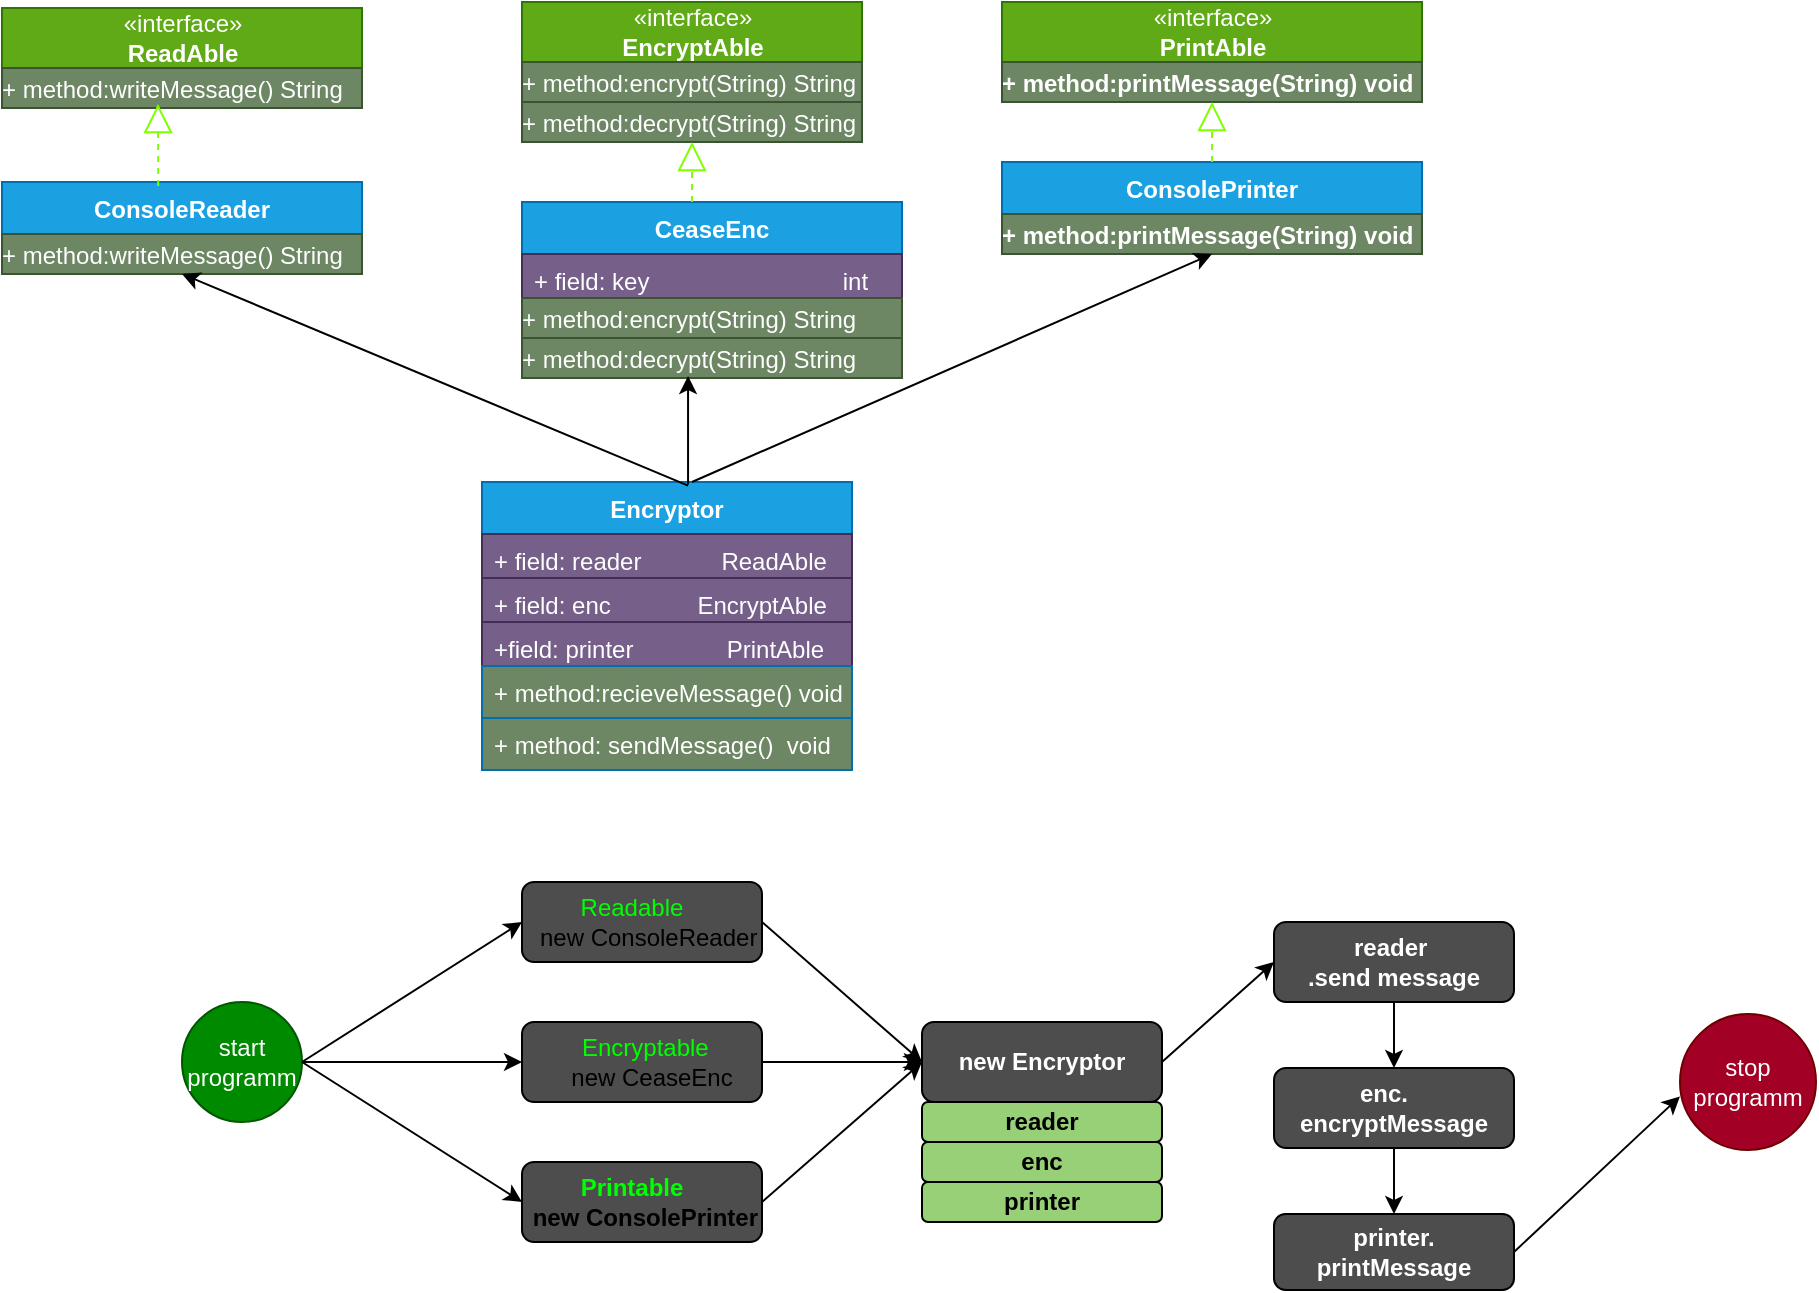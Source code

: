 <mxfile version="20.5.3" type="embed"><diagram id="VYN9BHXnVyGs0KzWxt9a" name="Page-1"><mxGraphModel dx="648" dy="563" grid="0" gridSize="10" guides="1" tooltips="1" connect="1" arrows="1" fold="1" page="0" pageScale="1" pageWidth="850" pageHeight="1100" math="0" shadow="0"><root><mxCell id="0"/><mxCell id="1" parent="0"/><mxCell id="6" value="«interface»&lt;br&gt;&lt;b&gt;PrintAble&lt;/b&gt;" style="html=1;fillColor=#60a917;fontColor=#ffffff;strokeColor=#2D7600;" parent="1" vertex="1"><mxGeometry x="540" width="210" height="30" as="geometry"/></mxCell><mxCell id="7" value="&lt;p style=&quot;margin: 4px 0px 0px;&quot;&gt;+ method:printMessage(String) void&lt;br&gt;&lt;br&gt;&lt;/p&gt;" style="verticalAlign=top;align=left;overflow=fill;fontSize=12;fontFamily=Helvetica;html=1;fillColor=#6d8764;fontColor=#ffffff;strokeColor=#3A5431;fontStyle=1" parent="1" vertex="1"><mxGeometry x="540" y="30" width="210" height="20" as="geometry"/></mxCell><mxCell id="8" value="«interface»&lt;br&gt;&lt;b&gt;ReadAble&lt;/b&gt;" style="html=1;fillColor=#60a917;fontColor=#ffffff;strokeColor=#2D7600;" parent="1" vertex="1"><mxGeometry x="40" y="3" width="180" height="30" as="geometry"/></mxCell><mxCell id="9" value="&lt;p style=&quot;margin: 4px 0px 0px;&quot;&gt;+ method:writeMessage() String&lt;br&gt;&lt;br&gt;&lt;/p&gt;" style="verticalAlign=top;align=left;overflow=fill;fontSize=12;fontFamily=Helvetica;html=1;fillColor=#6d8764;fontColor=#ffffff;strokeColor=#3A5431;" parent="1" vertex="1"><mxGeometry x="40" y="33" width="180" height="20" as="geometry"/></mxCell><mxCell id="10" value="«interface»&lt;br&gt;&lt;b&gt;EncryptAble&lt;/b&gt;" style="html=1;fillColor=#60a917;fontColor=#ffffff;strokeColor=#2D7600;" parent="1" vertex="1"><mxGeometry x="300" width="170" height="30" as="geometry"/></mxCell><mxCell id="11" value="&lt;p style=&quot;margin: 4px 0px 0px;&quot;&gt;+ method:encrypt(String) String&lt;br&gt;&lt;br&gt;&lt;/p&gt;" style="verticalAlign=top;align=left;overflow=fill;fontSize=12;fontFamily=Helvetica;html=1;fillColor=#6d8764;fontColor=#ffffff;strokeColor=#3A5431;" parent="1" vertex="1"><mxGeometry x="300" y="30" width="170" height="20" as="geometry"/></mxCell><mxCell id="12" value="&lt;p style=&quot;margin: 4px 0px 0px;&quot;&gt;+ method:decrypt(String) String&lt;br&gt;&lt;br&gt;&lt;/p&gt;" style="verticalAlign=top;align=left;overflow=fill;fontSize=12;fontFamily=Helvetica;html=1;fillColor=#6d8764;fontColor=#ffffff;strokeColor=#3A5431;" parent="1" vertex="1"><mxGeometry x="300" y="50" width="170" height="20" as="geometry"/></mxCell><mxCell id="16" value="ConsolePrinter" style="swimlane;fontStyle=1;align=center;verticalAlign=top;childLayout=stackLayout;horizontal=1;startSize=26;horizontalStack=0;resizeParent=1;resizeParentMax=0;resizeLast=0;collapsible=1;marginBottom=0;fillColor=#1ba1e2;fontColor=#ffffff;strokeColor=#006EAF;" parent="1" vertex="1"><mxGeometry x="540" y="80" width="210" height="46" as="geometry"/></mxCell><mxCell id="19" value="&lt;p style=&quot;margin: 4px 0px 0px;&quot;&gt;+ method:printMessage(String) void&lt;br&gt;&lt;br&gt;&lt;/p&gt;" style="verticalAlign=top;align=left;overflow=fill;fontSize=12;fontFamily=Helvetica;html=1;fillColor=#6d8764;fontColor=#ffffff;strokeColor=#3A5431;fontStyle=1" parent="16" vertex="1"><mxGeometry y="26" width="210" height="20" as="geometry"/></mxCell><mxCell id="20" value="ConsoleReader" style="swimlane;fontStyle=1;align=center;verticalAlign=top;childLayout=stackLayout;horizontal=1;startSize=26;horizontalStack=0;resizeParent=1;resizeParentMax=0;resizeLast=0;collapsible=1;marginBottom=0;fillColor=#1ba1e2;fontColor=#ffffff;strokeColor=#006EAF;" parent="1" vertex="1"><mxGeometry x="40" y="90" width="180" height="46" as="geometry"/></mxCell><mxCell id="23" value="&lt;p style=&quot;margin: 4px 0px 0px;&quot;&gt;+ method:writeMessage() String&lt;br&gt;&lt;br&gt;&lt;/p&gt;" style="verticalAlign=top;align=left;overflow=fill;fontSize=12;fontFamily=Helvetica;html=1;fillColor=#6d8764;fontColor=#ffffff;strokeColor=#3A5431;" parent="20" vertex="1"><mxGeometry y="26" width="180" height="20" as="geometry"/></mxCell><mxCell id="24" value="CeaseEnc" style="swimlane;fontStyle=1;align=center;verticalAlign=top;childLayout=stackLayout;horizontal=1;startSize=26;horizontalStack=0;resizeParent=1;resizeParentMax=0;resizeLast=0;collapsible=1;marginBottom=0;fillColor=#1ba1e2;fontColor=#ffffff;strokeColor=#006EAF;" parent="1" vertex="1"><mxGeometry x="300" y="100" width="190" height="48" as="geometry"/></mxCell><mxCell id="56" value="" style="endArrow=block;dashed=1;endFill=0;endSize=12;html=1;rounded=0;fillColor=#60a917;strokeColor=#80FF00;entryX=0.5;entryY=1;entryDx=0;entryDy=0;" edge="1" parent="24" target="12"><mxGeometry width="160" relative="1" as="geometry"><mxPoint x="85" as="sourcePoint"/><mxPoint x="84.5" y="-20" as="targetPoint"/><Array as="points"/></mxGeometry></mxCell><mxCell id="47" value="+ field: key                             int" style="text;strokeColor=#432D57;fillColor=#76608a;align=left;verticalAlign=top;spacingLeft=4;spacingRight=4;overflow=hidden;rotatable=0;points=[[0,0.5],[1,0.5]];portConstraint=eastwest;fontColor=#ffffff;" parent="24" vertex="1"><mxGeometry y="26" width="190" height="22" as="geometry"/></mxCell><mxCell id="29" value="&lt;p style=&quot;margin: 4px 0px 0px;&quot;&gt;+ method:decrypt(String) String&lt;br&gt;&lt;br&gt;&lt;/p&gt;" style="verticalAlign=top;align=left;overflow=fill;fontSize=12;fontFamily=Helvetica;html=1;fillColor=#6d8764;fontColor=#ffffff;strokeColor=#3A5431;" parent="1" vertex="1"><mxGeometry x="300" y="168" width="190" height="20" as="geometry"/></mxCell><mxCell id="31" value="" style="endArrow=block;dashed=1;endFill=0;endSize=12;html=1;rounded=0;fillColor=#60a917;strokeColor=#80FF00;entryX=0.5;entryY=1;entryDx=0;entryDy=0;exitX=0.5;exitY=0;exitDx=0;exitDy=0;" parent="1" source="16" target="7" edge="1"><mxGeometry width="160" relative="1" as="geometry"><mxPoint x="560" y="340" as="sourcePoint"/><mxPoint x="630" y="270" as="targetPoint"/><Array as="points"/></mxGeometry></mxCell><mxCell id="32" value="" style="endArrow=block;dashed=1;endFill=0;endSize=12;html=1;rounded=0;fillColor=#60a917;strokeColor=#80FF00;exitX=0.434;exitY=0.043;exitDx=0;exitDy=0;exitPerimeter=0;" parent="1" source="20" edge="1"><mxGeometry width="160" relative="1" as="geometry"><mxPoint x="470.14" y="149" as="sourcePoint"/><mxPoint x="118" y="51" as="targetPoint"/><Array as="points"/></mxGeometry></mxCell><mxCell id="27" value="&lt;p style=&quot;margin: 4px 0px 0px;&quot;&gt;+ method:encrypt(String) String&lt;br&gt;&lt;br&gt;&lt;/p&gt;" style="verticalAlign=top;align=left;overflow=fill;fontSize=12;fontFamily=Helvetica;html=1;fillColor=#6d8764;fontColor=#ffffff;strokeColor=#3A5431;" parent="1" vertex="1"><mxGeometry x="300" y="148" width="190" height="20" as="geometry"/></mxCell><mxCell id="49" value="Encryptor" style="swimlane;fontStyle=1;align=center;verticalAlign=top;childLayout=stackLayout;horizontal=1;startSize=26;horizontalStack=0;resizeParent=1;resizeParentMax=0;resizeLast=0;collapsible=1;marginBottom=0;fillColor=#1ba1e2;fontColor=#ffffff;strokeColor=#006EAF;" parent="1" vertex="1"><mxGeometry x="280" y="240" width="185" height="92" as="geometry"/></mxCell><mxCell id="50" value="+ field: reader            ReadAble" style="text;strokeColor=#432D57;fillColor=#76608a;align=left;verticalAlign=top;spacingLeft=4;spacingRight=4;overflow=hidden;rotatable=0;points=[[0,0.5],[1,0.5]];portConstraint=eastwest;fontColor=#ffffff;" parent="49" vertex="1"><mxGeometry y="26" width="185" height="22" as="geometry"/></mxCell><mxCell id="53" value="+ field: enc             EncryptAble" style="text;strokeColor=#432D57;fillColor=#76608a;align=left;verticalAlign=top;spacingLeft=4;spacingRight=4;overflow=hidden;rotatable=0;points=[[0,0.5],[1,0.5]];portConstraint=eastwest;fontColor=#ffffff;" parent="49" vertex="1"><mxGeometry y="48" width="185" height="22" as="geometry"/></mxCell><mxCell id="54" value="+field: printer              PrintAble" style="text;strokeColor=#432D57;fillColor=#76608a;align=left;verticalAlign=top;spacingLeft=4;spacingRight=4;overflow=hidden;rotatable=0;points=[[0,0.5],[1,0.5]];portConstraint=eastwest;fontColor=#ffffff;" parent="49" vertex="1"><mxGeometry y="70" width="185" height="22" as="geometry"/></mxCell><mxCell id="51" value="+ method: sendMessage()  void" style="text;strokeColor=#006EAF;fillColor=#6D8764;align=left;verticalAlign=top;spacingLeft=4;spacingRight=4;overflow=hidden;rotatable=0;points=[[0,0.5],[1,0.5]];portConstraint=eastwest;fontColor=#FFFFFF;" parent="1" vertex="1"><mxGeometry x="280" y="358" width="185" height="26" as="geometry"/></mxCell><mxCell id="52" value="+ method:recieveMessage() void" style="text;strokeColor=#006EAF;fillColor=#6D8764;align=left;verticalAlign=top;spacingLeft=4;spacingRight=4;overflow=hidden;rotatable=0;points=[[0,0.5],[1,0.5]];portConstraint=eastwest;fontColor=#FFFFFF;" parent="1" vertex="1"><mxGeometry x="280" y="332" width="185" height="26" as="geometry"/></mxCell><mxCell id="57" value="" style="endArrow=classic;html=1;rounded=0;entryX=0.5;entryY=1;entryDx=0;entryDy=0;" edge="1" parent="1" target="16"><mxGeometry width="50" height="50" relative="1" as="geometry"><mxPoint x="385" y="240" as="sourcePoint"/><mxPoint x="350" y="270" as="targetPoint"/></mxGeometry></mxCell><mxCell id="58" value="" style="endArrow=classic;html=1;rounded=0;entryX=0.5;entryY=1;entryDx=0;entryDy=0;exitX=0.557;exitY=0.02;exitDx=0;exitDy=0;exitPerimeter=0;" edge="1" parent="1" source="49" target="20"><mxGeometry width="50" height="50" relative="1" as="geometry"><mxPoint x="180" y="270" as="sourcePoint"/><mxPoint x="380" y="200" as="targetPoint"/></mxGeometry></mxCell><mxCell id="59" value="" style="endArrow=classic;html=1;rounded=0;exitX=0.557;exitY=0.013;exitDx=0;exitDy=0;exitPerimeter=0;entryX=0.437;entryY=0.95;entryDx=0;entryDy=0;entryPerimeter=0;" edge="1" parent="1" source="49" target="29"><mxGeometry width="50" height="50" relative="1" as="geometry"><mxPoint x="440" y="380" as="sourcePoint"/><mxPoint x="490" y="330" as="targetPoint"/></mxGeometry></mxCell><mxCell id="61" value="start programm" style="ellipse;whiteSpace=wrap;html=1;aspect=fixed;fillColor=#008a00;fontColor=#ffffff;strokeColor=#005700;" vertex="1" parent="1"><mxGeometry x="130" y="500" width="60" height="60" as="geometry"/></mxCell><mxCell id="62" value="&lt;b&gt;&amp;nbsp; &amp;nbsp; &amp;nbsp; &amp;nbsp; &lt;font color=&quot;#00ff00&quot;&gt;Printable&amp;nbsp; &amp;nbsp; &amp;nbsp; &amp;nbsp; &amp;nbsp; &amp;nbsp; &amp;nbsp;&lt;/font&gt;new ConsolePrinter&lt;/b&gt;" style="rounded=1;whiteSpace=wrap;html=1;fillColor=#4D4D4D;" vertex="1" parent="1"><mxGeometry x="300" y="580" width="120" height="40" as="geometry"/></mxCell><mxCell id="63" value="&amp;nbsp; &amp;nbsp; &amp;nbsp; &amp;nbsp; &lt;font color=&quot;#00ff00&quot;&gt;Readable&amp;nbsp; &amp;nbsp; &amp;nbsp; &amp;nbsp; &amp;nbsp; &amp;nbsp; &amp;nbsp; &lt;/font&gt;new ConsoleReader" style="whiteSpace=wrap;html=1;fillColor=#4D4D4D;rounded=1;" vertex="1" parent="1"><mxGeometry x="300" y="440" width="120" height="40" as="geometry"/></mxCell><mxCell id="65" value="&amp;nbsp; &amp;nbsp; &amp;nbsp; &amp;nbsp; &lt;font color=&quot;#00ff00&quot;&gt;Encryptable&amp;nbsp; &amp;nbsp; &amp;nbsp; &amp;nbsp; &amp;nbsp; &amp;nbsp;&lt;/font&gt;new CeaseEnc" style="whiteSpace=wrap;html=1;fillColor=#4D4D4D;rounded=1;" vertex="1" parent="1"><mxGeometry x="300" y="510" width="120" height="40" as="geometry"/></mxCell><mxCell id="69" value="" style="endArrow=classic;html=1;rounded=0;fontColor=#00FF00;exitX=1;exitY=0.5;exitDx=0;exitDy=0;entryX=0;entryY=0.5;entryDx=0;entryDy=0;" edge="1" parent="1" source="61" target="63"><mxGeometry width="50" height="50" relative="1" as="geometry"><mxPoint x="200" y="480" as="sourcePoint"/><mxPoint x="250" y="430" as="targetPoint"/></mxGeometry></mxCell><mxCell id="70" value="" style="endArrow=classic;html=1;rounded=0;fontColor=#00FF00;entryX=0;entryY=0.5;entryDx=0;entryDy=0;" edge="1" parent="1" target="62"><mxGeometry width="50" height="50" relative="1" as="geometry"><mxPoint x="190" y="530" as="sourcePoint"/><mxPoint x="430" y="350" as="targetPoint"/></mxGeometry></mxCell><mxCell id="71" value="" style="endArrow=classic;html=1;rounded=0;fontColor=#00FF00;entryX=0;entryY=0.5;entryDx=0;entryDy=0;" edge="1" parent="1" target="65"><mxGeometry width="50" height="50" relative="1" as="geometry"><mxPoint x="190" y="530" as="sourcePoint"/><mxPoint x="430" y="350" as="targetPoint"/></mxGeometry></mxCell><mxCell id="72" value="&lt;font color=&quot;#ffffff&quot;&gt;&lt;b&gt;new Encryptor&lt;/b&gt;&lt;/font&gt;" style="rounded=1;whiteSpace=wrap;html=1;fontColor=#00FF00;fillColor=#4D4D4D;" vertex="1" parent="1"><mxGeometry x="500" y="510" width="120" height="40" as="geometry"/></mxCell><mxCell id="75" value="" style="endArrow=classic;html=1;rounded=0;fontColor=#FFFFFF;exitX=1;exitY=0.5;exitDx=0;exitDy=0;entryX=0;entryY=0.5;entryDx=0;entryDy=0;" edge="1" parent="1" source="63" target="72"><mxGeometry width="50" height="50" relative="1" as="geometry"><mxPoint x="370" y="420" as="sourcePoint"/><mxPoint x="490" y="470" as="targetPoint"/></mxGeometry></mxCell><mxCell id="76" value="" style="endArrow=classic;html=1;rounded=0;fontColor=#FFFFFF;exitX=1;exitY=0.5;exitDx=0;exitDy=0;entryX=0;entryY=0.5;entryDx=0;entryDy=0;" edge="1" parent="1" source="62" target="72"><mxGeometry width="50" height="50" relative="1" as="geometry"><mxPoint x="510" y="650" as="sourcePoint"/><mxPoint x="560" y="600" as="targetPoint"/></mxGeometry></mxCell><mxCell id="77" value="" style="endArrow=classic;html=1;rounded=0;fontColor=#FFFFFF;exitX=1;exitY=0.5;exitDx=0;exitDy=0;" edge="1" parent="1" source="65"><mxGeometry width="50" height="50" relative="1" as="geometry"><mxPoint x="490" y="640" as="sourcePoint"/><mxPoint x="500" y="530" as="targetPoint"/></mxGeometry></mxCell><mxCell id="93" style="edgeStyle=orthogonalEdgeStyle;rounded=0;orthogonalLoop=1;jettySize=auto;html=1;exitX=0.5;exitY=1;exitDx=0;exitDy=0;entryX=0.5;entryY=0;entryDx=0;entryDy=0;fontColor=#FFFFFF;" edge="1" parent="1" source="79" target="88"><mxGeometry relative="1" as="geometry"/></mxCell><mxCell id="79" value="&lt;b&gt;&amp;nbsp; &amp;nbsp; &amp;nbsp; &amp;nbsp; &amp;nbsp; reader&amp;nbsp; &amp;nbsp; &amp;nbsp; &amp;nbsp; &amp;nbsp; &amp;nbsp; .send message&lt;/b&gt;" style="rounded=1;whiteSpace=wrap;html=1;fontColor=#FFFFFF;fillColor=#4D4D4D;" vertex="1" parent="1"><mxGeometry x="676" y="460" width="120" height="40" as="geometry"/></mxCell><mxCell id="84" value="" style="edgeStyle=orthogonalEdgeStyle;rounded=0;orthogonalLoop=1;jettySize=auto;html=1;fontColor=#FFFFFF;" edge="1" parent="1" source="81" target="83"><mxGeometry relative="1" as="geometry"/></mxCell><mxCell id="81" value="&lt;font color=&quot;#000000&quot;&gt;&lt;b&gt;reader&lt;/b&gt;&lt;/font&gt;" style="whiteSpace=wrap;html=1;fillColor=#97D077;fontColor=#00FF00;rounded=1;" vertex="1" parent="1"><mxGeometry x="500" y="550" width="120" height="20" as="geometry"/></mxCell><mxCell id="86" value="" style="edgeStyle=orthogonalEdgeStyle;rounded=0;orthogonalLoop=1;jettySize=auto;html=1;fontColor=#FFFFFF;" edge="1" parent="1" source="83" target="85"><mxGeometry relative="1" as="geometry"/></mxCell><mxCell id="83" value="&lt;font color=&quot;#000000&quot;&gt;&lt;b&gt;enc&lt;/b&gt;&lt;/font&gt;" style="whiteSpace=wrap;html=1;fillColor=#97D077;fontColor=#00FF00;rounded=1;" vertex="1" parent="1"><mxGeometry x="500" y="570" width="120" height="20" as="geometry"/></mxCell><mxCell id="85" value="&lt;font color=&quot;#000000&quot;&gt;&lt;b&gt;printer&lt;/b&gt;&lt;/font&gt;" style="whiteSpace=wrap;html=1;fillColor=#97D077;fontColor=#00FF00;rounded=1;" vertex="1" parent="1"><mxGeometry x="500" y="590" width="120" height="20" as="geometry"/></mxCell><mxCell id="94" style="edgeStyle=orthogonalEdgeStyle;rounded=0;orthogonalLoop=1;jettySize=auto;html=1;exitX=0.5;exitY=1;exitDx=0;exitDy=0;entryX=0.5;entryY=0;entryDx=0;entryDy=0;fontColor=#FFFFFF;" edge="1" parent="1" source="88" target="89"><mxGeometry relative="1" as="geometry"/></mxCell><mxCell id="88" value="&lt;font color=&quot;#ffffff&quot;&gt;&lt;b&gt;enc.&amp;nbsp; &amp;nbsp; encryptMessage&lt;/b&gt;&lt;/font&gt;" style="rounded=1;whiteSpace=wrap;html=1;fontColor=#000000;fillColor=#4D4D4D;" vertex="1" parent="1"><mxGeometry x="676" y="533" width="120" height="40" as="geometry"/></mxCell><mxCell id="89" value="&lt;b&gt;printer. printMessage&lt;/b&gt;" style="rounded=1;whiteSpace=wrap;html=1;fontColor=#FFFFFF;fillColor=#4D4D4D;" vertex="1" parent="1"><mxGeometry x="676" y="606" width="120" height="38" as="geometry"/></mxCell><mxCell id="92" value="" style="endArrow=classic;html=1;rounded=0;fontColor=#FFFFFF;exitX=1;exitY=0.5;exitDx=0;exitDy=0;entryX=0;entryY=0.5;entryDx=0;entryDy=0;" edge="1" parent="1" source="72" target="79"><mxGeometry width="50" height="50" relative="1" as="geometry"><mxPoint x="606" y="386" as="sourcePoint"/><mxPoint x="656" y="336" as="targetPoint"/></mxGeometry></mxCell><mxCell id="95" value="stop programm" style="ellipse;whiteSpace=wrap;html=1;aspect=fixed;fontColor=#ffffff;fillColor=#a20025;strokeColor=#6F0000;" vertex="1" parent="1"><mxGeometry x="879" y="506" width="68" height="68" as="geometry"/></mxCell><mxCell id="99" value="" style="endArrow=classic;html=1;rounded=0;fontColor=#FFFFFF;exitX=1;exitY=0.5;exitDx=0;exitDy=0;entryX=0;entryY=0.606;entryDx=0;entryDy=0;entryPerimeter=0;" edge="1" parent="1" source="89" target="95"><mxGeometry width="50" height="50" relative="1" as="geometry"><mxPoint x="796" y="603" as="sourcePoint"/><mxPoint x="866.711" y="553" as="targetPoint"/></mxGeometry></mxCell></root></mxGraphModel></diagram></mxfile>